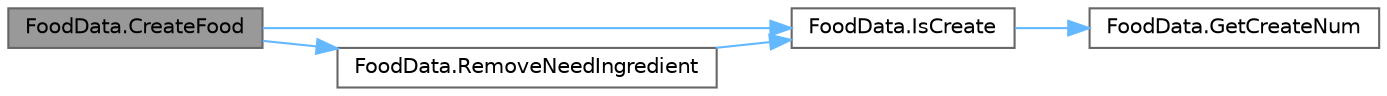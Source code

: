 digraph "FoodData.CreateFood"
{
 // LATEX_PDF_SIZE
  bgcolor="transparent";
  edge [fontname=Helvetica,fontsize=10,labelfontname=Helvetica,labelfontsize=10];
  node [fontname=Helvetica,fontsize=10,shape=box,height=0.2,width=0.4];
  rankdir="LR";
  Node1 [id="Node000001",label="FoodData.CreateFood",height=0.2,width=0.4,color="gray40", fillcolor="grey60", style="filled", fontcolor="black",tooltip="引数料理を作成後、ポケットに追加する"];
  Node1 -> Node2 [id="edge1_Node000001_Node000002",color="steelblue1",style="solid",tooltip=" "];
  Node2 [id="Node000002",label="FoodData.IsCreate",height=0.2,width=0.4,color="grey40", fillcolor="white", style="filled",URL="$class_food_data.html#ae8403377fa7d3c4fe82ebb003d562a4f",tooltip="引数料理が作成できるか確認するメソッド"];
  Node2 -> Node3 [id="edge2_Node000002_Node000003",color="steelblue1",style="solid",tooltip=" "];
  Node3 [id="Node000003",label="FoodData.GetCreateNum",height=0.2,width=0.4,color="grey40", fillcolor="white", style="filled",URL="$class_food_data.html#afeebe5f74b9700c3c74f242e680b8754",tooltip="引数料理が作成できる数を確認するメソッド"];
  Node1 -> Node4 [id="edge3_Node000001_Node000004",color="steelblue1",style="solid",tooltip=" "];
  Node4 [id="Node000004",label="FoodData.RemoveNeedIngredient",height=0.2,width=0.4,color="grey40", fillcolor="white", style="filled",URL="$class_food_data.html#ad94e515474db8372d16ac372c5e785ec",tooltip="必要食材をポケットから取り除く"];
  Node4 -> Node2 [id="edge4_Node000004_Node000002",color="steelblue1",style="solid",tooltip=" "];
}
